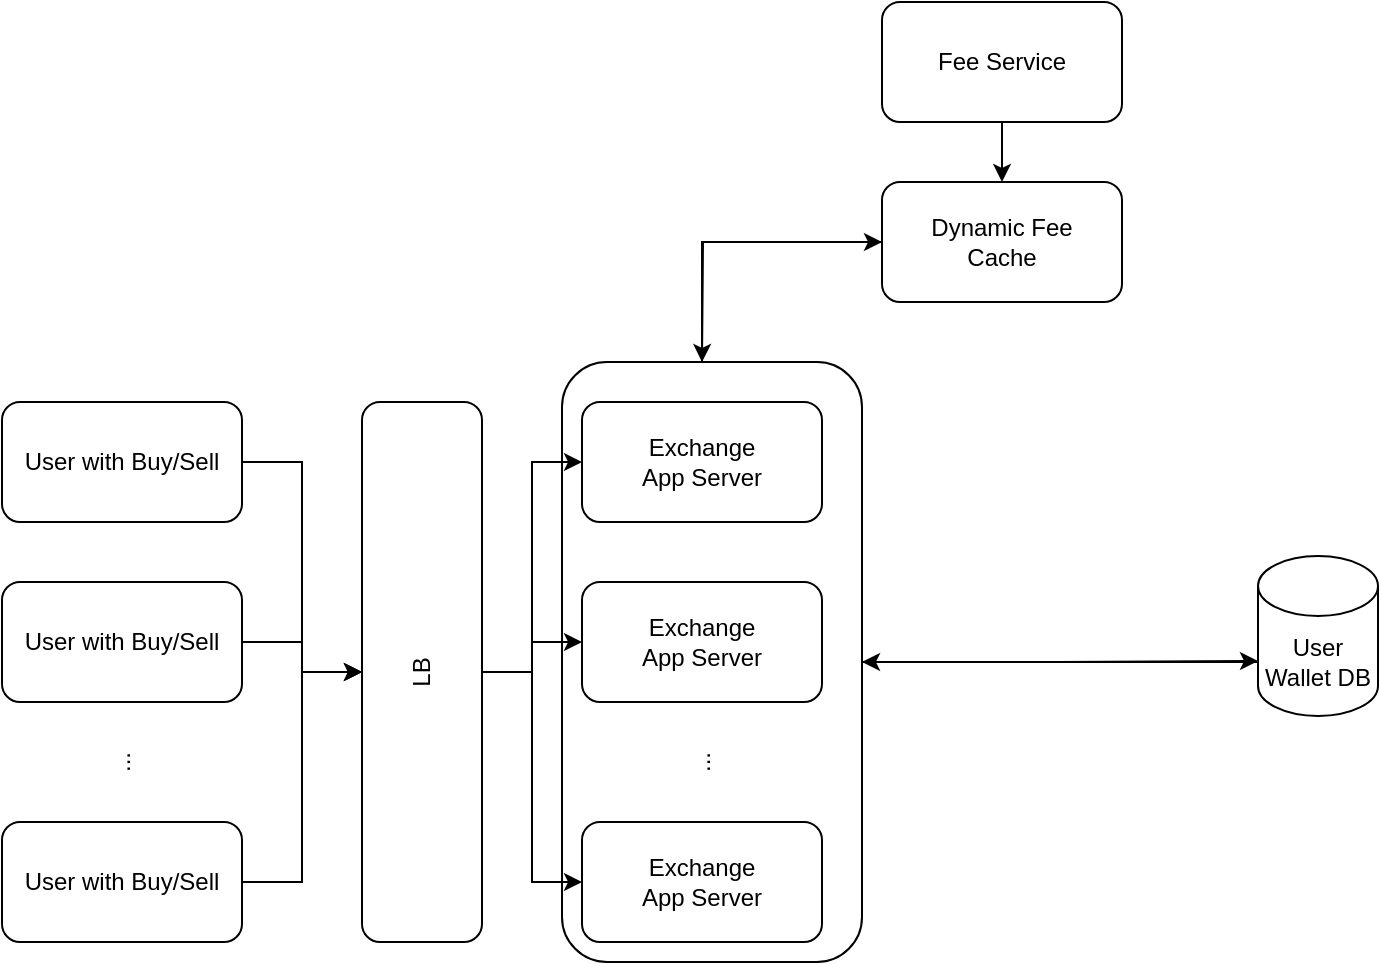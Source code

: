<mxfile version="14.8.5" type="github">
  <diagram id="xpwXJV_NrRu8wcvEEFKE" name="Page-1">
    <mxGraphModel dx="868" dy="1550" grid="1" gridSize="10" guides="1" tooltips="1" connect="1" arrows="1" fold="1" page="1" pageScale="1" pageWidth="850" pageHeight="1100" math="0" shadow="0">
      <root>
        <mxCell id="0" />
        <mxCell id="1" parent="0" />
        <mxCell id="jyq4KqrySVWzgWhNvjoU-31" style="edgeStyle=orthogonalEdgeStyle;rounded=0;orthogonalLoop=1;jettySize=auto;html=1;entryX=0;entryY=0.5;entryDx=0;entryDy=0;" edge="1" parent="1" source="jyq4KqrySVWzgWhNvjoU-30" target="jyq4KqrySVWzgWhNvjoU-29">
          <mxGeometry relative="1" as="geometry">
            <Array as="points">
              <mxPoint x="510" y="80" />
            </Array>
          </mxGeometry>
        </mxCell>
        <mxCell id="jyq4KqrySVWzgWhNvjoU-35" style="edgeStyle=orthogonalEdgeStyle;rounded=0;orthogonalLoop=1;jettySize=auto;html=1;entryX=0;entryY=0;entryDx=0;entryDy=52.5;entryPerimeter=0;" edge="1" parent="1" source="jyq4KqrySVWzgWhNvjoU-30" target="jyq4KqrySVWzgWhNvjoU-28">
          <mxGeometry relative="1" as="geometry" />
        </mxCell>
        <mxCell id="jyq4KqrySVWzgWhNvjoU-30" value="" style="rounded=1;whiteSpace=wrap;html=1;" vertex="1" parent="1">
          <mxGeometry x="440" y="140" width="150" height="300" as="geometry" />
        </mxCell>
        <mxCell id="jyq4KqrySVWzgWhNvjoU-13" value="" style="edgeStyle=orthogonalEdgeStyle;rounded=0;orthogonalLoop=1;jettySize=auto;html=1;" edge="1" parent="1" source="jyq4KqrySVWzgWhNvjoU-14" target="jyq4KqrySVWzgWhNvjoU-23">
          <mxGeometry relative="1" as="geometry" />
        </mxCell>
        <mxCell id="jyq4KqrySVWzgWhNvjoU-14" value="User with Buy/Sell" style="rounded=1;whiteSpace=wrap;html=1;" vertex="1" parent="1">
          <mxGeometry x="160" y="160" width="120" height="60" as="geometry" />
        </mxCell>
        <mxCell id="jyq4KqrySVWzgWhNvjoU-15" style="edgeStyle=orthogonalEdgeStyle;rounded=0;orthogonalLoop=1;jettySize=auto;html=1;entryX=0.5;entryY=0;entryDx=0;entryDy=0;" edge="1" parent="1" source="jyq4KqrySVWzgWhNvjoU-16" target="jyq4KqrySVWzgWhNvjoU-23">
          <mxGeometry relative="1" as="geometry" />
        </mxCell>
        <mxCell id="jyq4KqrySVWzgWhNvjoU-16" value="User with Buy/Sell" style="rounded=1;whiteSpace=wrap;html=1;" vertex="1" parent="1">
          <mxGeometry x="160" y="250" width="120" height="60" as="geometry" />
        </mxCell>
        <mxCell id="jyq4KqrySVWzgWhNvjoU-17" style="edgeStyle=orthogonalEdgeStyle;rounded=0;orthogonalLoop=1;jettySize=auto;html=1;entryX=0.5;entryY=0;entryDx=0;entryDy=0;" edge="1" parent="1" source="jyq4KqrySVWzgWhNvjoU-18" target="jyq4KqrySVWzgWhNvjoU-23">
          <mxGeometry relative="1" as="geometry" />
        </mxCell>
        <mxCell id="jyq4KqrySVWzgWhNvjoU-18" value="User with Buy/Sell" style="rounded=1;whiteSpace=wrap;html=1;" vertex="1" parent="1">
          <mxGeometry x="160" y="370" width="120" height="60" as="geometry" />
        </mxCell>
        <mxCell id="jyq4KqrySVWzgWhNvjoU-19" value="..." style="text;html=1;strokeColor=none;fillColor=none;align=center;verticalAlign=middle;whiteSpace=wrap;rounded=0;rotation=-90;" vertex="1" parent="1">
          <mxGeometry x="200" y="330" width="40" height="20" as="geometry" />
        </mxCell>
        <mxCell id="jyq4KqrySVWzgWhNvjoU-20" style="edgeStyle=orthogonalEdgeStyle;rounded=0;orthogonalLoop=1;jettySize=auto;html=1;entryX=0;entryY=0.5;entryDx=0;entryDy=0;" edge="1" parent="1" source="jyq4KqrySVWzgWhNvjoU-23" target="jyq4KqrySVWzgWhNvjoU-24">
          <mxGeometry relative="1" as="geometry" />
        </mxCell>
        <mxCell id="jyq4KqrySVWzgWhNvjoU-21" style="edgeStyle=orthogonalEdgeStyle;rounded=0;orthogonalLoop=1;jettySize=auto;html=1;entryX=0;entryY=0.5;entryDx=0;entryDy=0;" edge="1" parent="1" source="jyq4KqrySVWzgWhNvjoU-23" target="jyq4KqrySVWzgWhNvjoU-25">
          <mxGeometry relative="1" as="geometry" />
        </mxCell>
        <mxCell id="jyq4KqrySVWzgWhNvjoU-22" style="edgeStyle=orthogonalEdgeStyle;rounded=0;orthogonalLoop=1;jettySize=auto;html=1;entryX=0;entryY=0.5;entryDx=0;entryDy=0;" edge="1" parent="1" source="jyq4KqrySVWzgWhNvjoU-23" target="jyq4KqrySVWzgWhNvjoU-26">
          <mxGeometry relative="1" as="geometry" />
        </mxCell>
        <mxCell id="jyq4KqrySVWzgWhNvjoU-23" value="LB" style="rounded=1;whiteSpace=wrap;html=1;rotation=-90;" vertex="1" parent="1">
          <mxGeometry x="235" y="265" width="270" height="60" as="geometry" />
        </mxCell>
        <mxCell id="jyq4KqrySVWzgWhNvjoU-24" value="Exchange &lt;br&gt;App Server" style="rounded=1;whiteSpace=wrap;html=1;" vertex="1" parent="1">
          <mxGeometry x="450" y="160" width="120" height="60" as="geometry" />
        </mxCell>
        <mxCell id="jyq4KqrySVWzgWhNvjoU-25" value="Exchange&lt;br&gt;App Server" style="rounded=1;whiteSpace=wrap;html=1;" vertex="1" parent="1">
          <mxGeometry x="450" y="250" width="120" height="60" as="geometry" />
        </mxCell>
        <mxCell id="jyq4KqrySVWzgWhNvjoU-26" value="Exchange&lt;br&gt;App Server" style="rounded=1;whiteSpace=wrap;html=1;" vertex="1" parent="1">
          <mxGeometry x="450" y="370" width="120" height="60" as="geometry" />
        </mxCell>
        <mxCell id="jyq4KqrySVWzgWhNvjoU-27" value="..." style="text;html=1;strokeColor=none;fillColor=none;align=center;verticalAlign=middle;whiteSpace=wrap;rounded=0;rotation=-90;" vertex="1" parent="1">
          <mxGeometry x="490" y="330" width="40" height="20" as="geometry" />
        </mxCell>
        <mxCell id="jyq4KqrySVWzgWhNvjoU-36" style="edgeStyle=orthogonalEdgeStyle;rounded=0;orthogonalLoop=1;jettySize=auto;html=1;entryX=1;entryY=0.5;entryDx=0;entryDy=0;" edge="1" parent="1" source="jyq4KqrySVWzgWhNvjoU-28" target="jyq4KqrySVWzgWhNvjoU-30">
          <mxGeometry relative="1" as="geometry">
            <Array as="points">
              <mxPoint x="740" y="290" />
              <mxPoint x="740" y="290" />
            </Array>
          </mxGeometry>
        </mxCell>
        <mxCell id="jyq4KqrySVWzgWhNvjoU-28" value="User Wallet DB" style="shape=cylinder3;whiteSpace=wrap;html=1;boundedLbl=1;backgroundOutline=1;size=15;" vertex="1" parent="1">
          <mxGeometry x="788" y="237" width="60" height="80" as="geometry" />
        </mxCell>
        <mxCell id="jyq4KqrySVWzgWhNvjoU-32" style="edgeStyle=orthogonalEdgeStyle;rounded=0;orthogonalLoop=1;jettySize=auto;html=1;" edge="1" parent="1" source="jyq4KqrySVWzgWhNvjoU-29">
          <mxGeometry relative="1" as="geometry">
            <mxPoint x="510" y="140" as="targetPoint" />
          </mxGeometry>
        </mxCell>
        <mxCell id="jyq4KqrySVWzgWhNvjoU-29" value="Dynamic Fee &lt;br&gt;Cache" style="rounded=1;whiteSpace=wrap;html=1;" vertex="1" parent="1">
          <mxGeometry x="600" y="50" width="120" height="60" as="geometry" />
        </mxCell>
        <mxCell id="jyq4KqrySVWzgWhNvjoU-34" value="" style="edgeStyle=orthogonalEdgeStyle;rounded=0;orthogonalLoop=1;jettySize=auto;html=1;" edge="1" parent="1" source="jyq4KqrySVWzgWhNvjoU-33" target="jyq4KqrySVWzgWhNvjoU-29">
          <mxGeometry relative="1" as="geometry" />
        </mxCell>
        <mxCell id="jyq4KqrySVWzgWhNvjoU-33" value="Fee Service" style="rounded=1;whiteSpace=wrap;html=1;" vertex="1" parent="1">
          <mxGeometry x="600" y="-40" width="120" height="60" as="geometry" />
        </mxCell>
      </root>
    </mxGraphModel>
  </diagram>
</mxfile>
